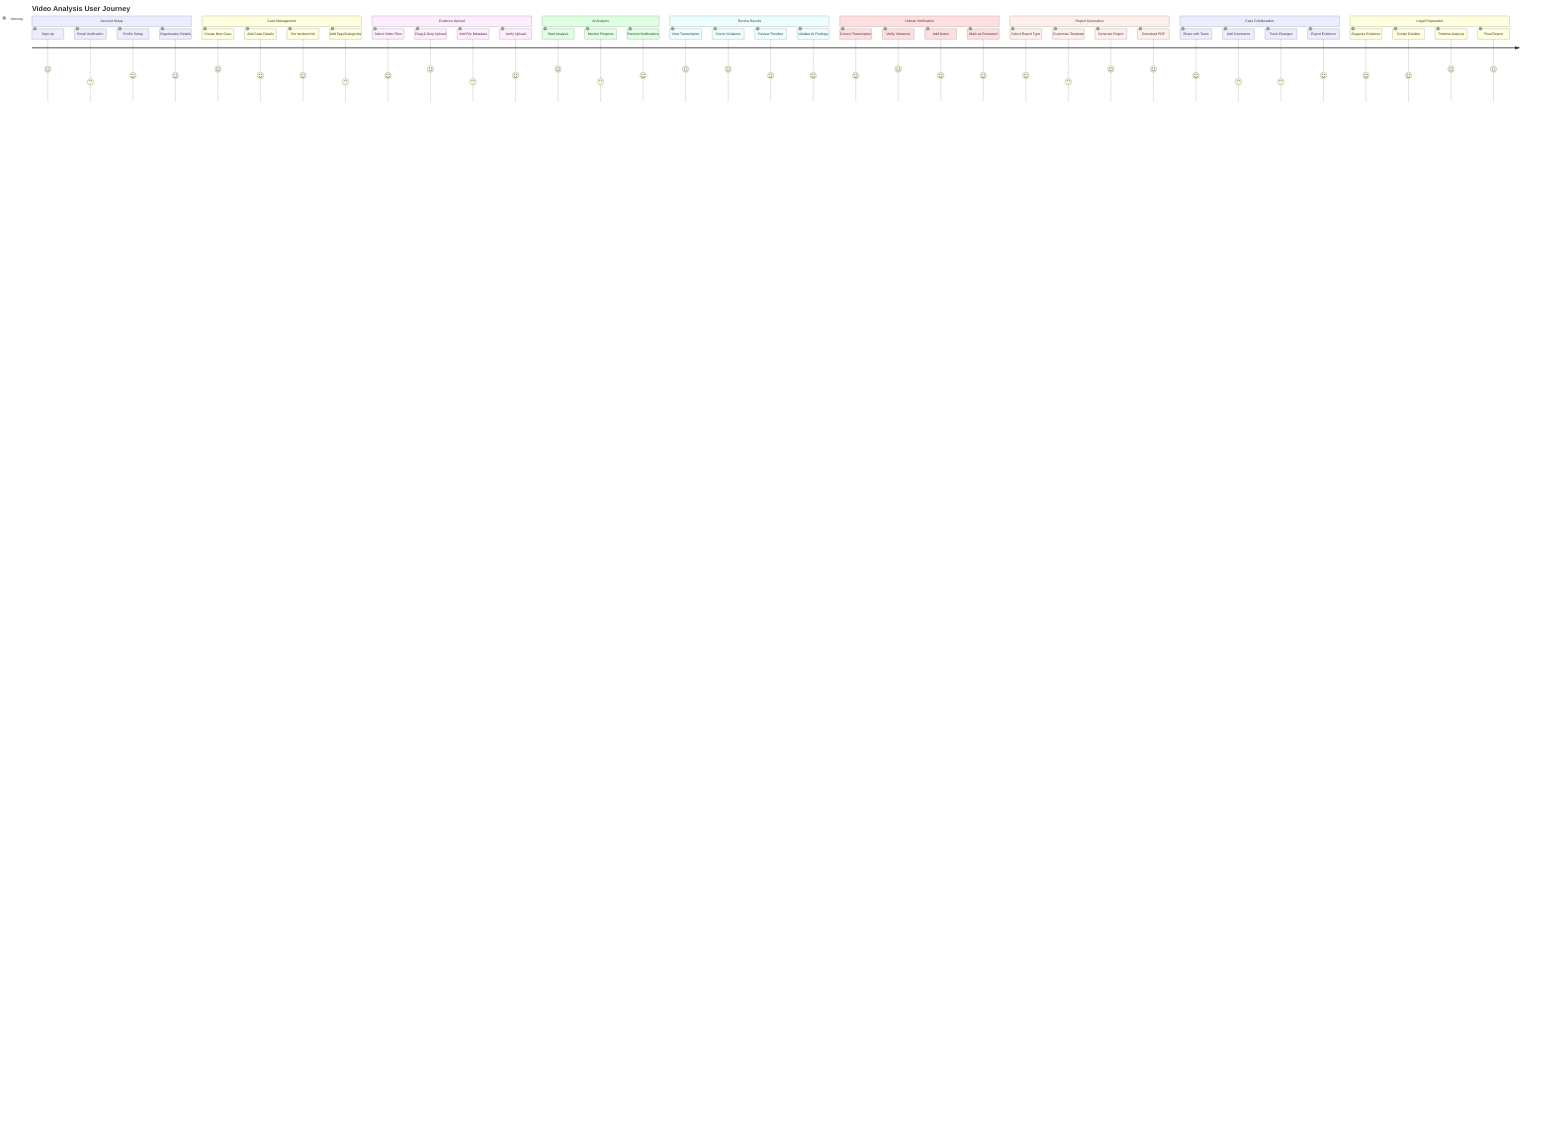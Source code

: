 journey
    title Video Analysis User Journey
    
    section Account Setup
      Sign Up: 5: Attorney
      Email Verification: 3: Attorney
      Profile Setup: 4: Attorney
      Organization Details: 4: Attorney
      
    section Case Management
      Create New Case: 5: Attorney
      Add Case Details: 4: Attorney
      Set Incident Info: 4: Attorney
      Add Tags/Categories: 3: Attorney
      
    section Evidence Upload
      Select Video Files: 4: Attorney
      Drag & Drop Upload: 5: Attorney
      Add File Metadata: 3: Attorney
      Verify Upload: 4: Attorney
      
    section AI Analysis
      Start Analysis: 5: Attorney
      Monitor Progress: 3: Attorney
      Receive Notifications: 4: Attorney
      
    section Review Results
      View Transcription: 5: Attorney
      Check Violations: 5: Attorney
      Review Timeline: 4: Attorney
      Validate AI Findings: 4: Attorney
      
    section Human Verification
      Correct Transcription: 4: Attorney
      Verify Violations: 5: Attorney
      Add Notes: 4: Attorney
      Mark as Reviewed: 4: Attorney
      
    section Report Generation
      Select Report Type: 4: Attorney
      Customize Template: 3: Attorney
      Generate Report: 5: Attorney
      Download PDF: 5: Attorney
      
    section Case Collaboration
      Share with Team: 4: Attorney
      Add Comments: 3: Attorney
      Track Changes: 3: Attorney
      Export Evidence: 4: Attorney
      
    section Legal Preparation
      Organize Evidence: 4: Attorney
      Create Exhibits: 4: Attorney
      Timeline Analysis: 5: Attorney
      Final Report: 5: Attorney